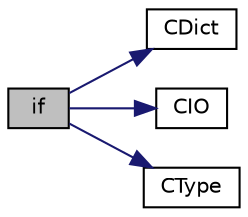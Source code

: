 digraph "if"
{
  bgcolor="transparent";
  edge [fontname="Helvetica",fontsize="10",labelfontname="Helvetica",labelfontsize="10"];
  node [fontname="Helvetica",fontsize="10",shape=record];
  rankdir="LR";
  Node1 [label="if",height=0.2,width=0.4,color="black", fillcolor="grey75", style="filled", fontcolor="black"];
  Node1 -> Node2 [color="midnightblue",fontsize="10",style="solid",fontname="Helvetica"];
  Node2 [label="CDict",height=0.2,width=0.4,color="black",URL="$a03981.html#aa913b94dcf32eef961943d0bb15bc881"];
  Node1 -> Node3 [color="midnightblue",fontsize="10",style="solid",fontname="Helvetica"];
  Node3 [label="CIO",height=0.2,width=0.4,color="black",URL="$a03981.html#aba6f577f2fe9d6792b96f0eec65427a8"];
  Node1 -> Node4 [color="midnightblue",fontsize="10",style="solid",fontname="Helvetica"];
  Node4 [label="CType",height=0.2,width=0.4,color="black",URL="$a03981.html#a7c6a2704d955b8e8f68d27b7e36ab480"];
}
